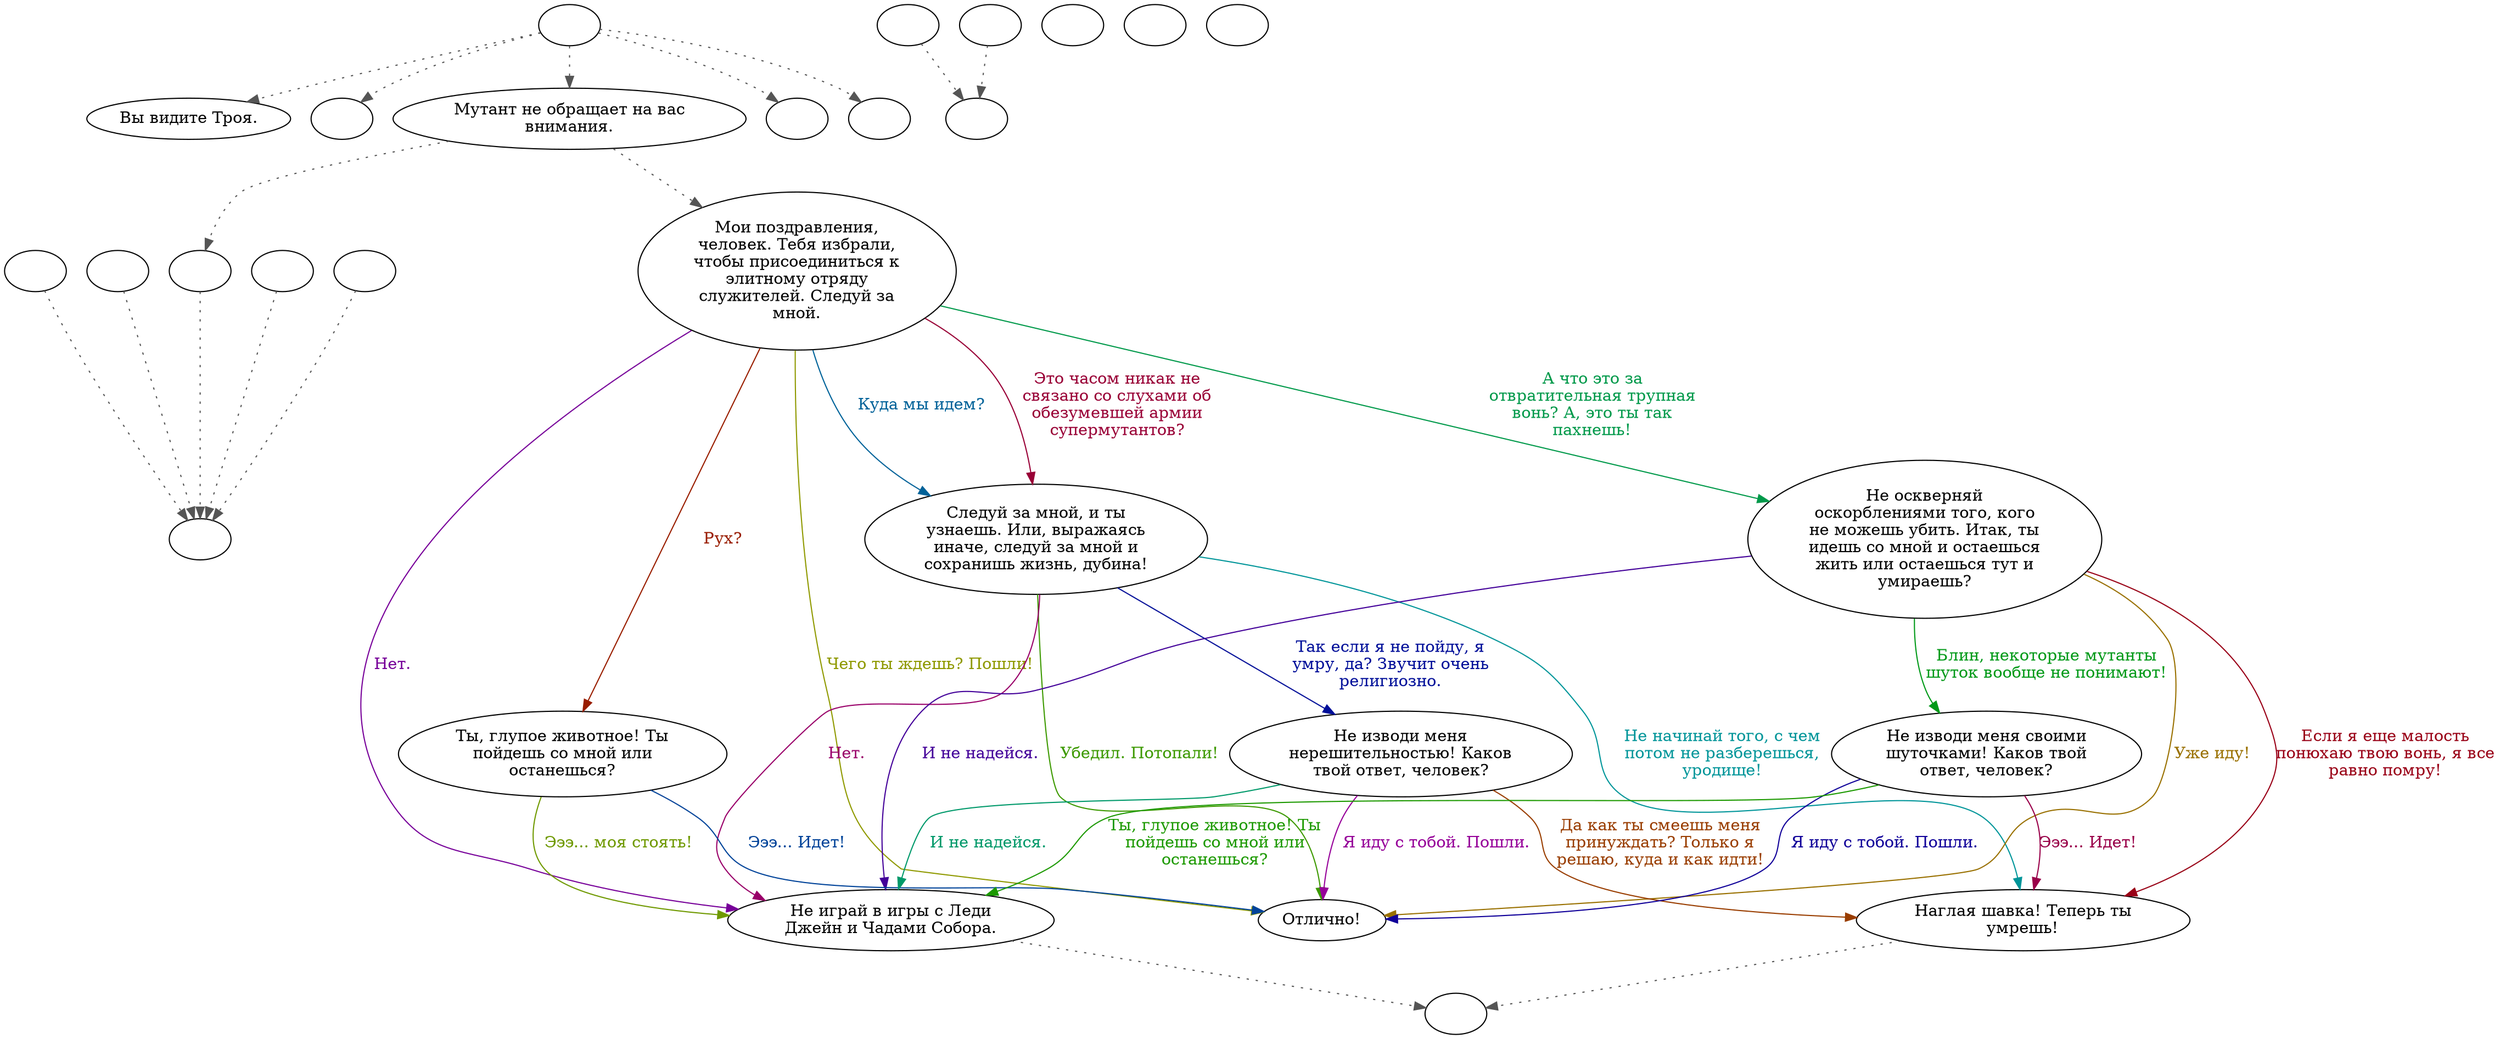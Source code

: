 digraph troy {
  "start" [style=filled       fillcolor="#FFFFFF"       color="#000000"]
  "start" -> "look_at_p_proc" [style=dotted color="#555555"]
  "start" -> "pickup_p_proc" [style=dotted color="#555555"]
  "start" -> "talk_p_proc" [style=dotted color="#555555"]
  "start" -> "critter_p_proc" [style=dotted color="#555555"]
  "start" -> "destroy_p_proc" [style=dotted color="#555555"]
  "start" [label=""]
  "combat" [style=filled       fillcolor="#FFFFFF"       color="#000000"]
  "combat" [label=""]
  "critter_p_proc" [style=filled       fillcolor="#FFFFFF"       color="#000000"]
  "critter_p_proc" [label=""]
  "pickup_p_proc" [style=filled       fillcolor="#FFFFFF"       color="#000000"]
  "pickup_p_proc" [label=""]
  "talk_p_proc" [style=filled       fillcolor="#FFFFFF"       color="#000000"]
  "talk_p_proc" -> "get_reaction" [style=dotted color="#555555"]
  "talk_p_proc" -> "Troy00" [style=dotted color="#555555"]
  "talk_p_proc" [label="Мутант не обращает на вас\nвнимания."]
  "destroy_p_proc" [style=filled       fillcolor="#FFFFFF"       color="#000000"]
  "destroy_p_proc" [label=""]
  "look_at_p_proc" [style=filled       fillcolor="#FFFFFF"       color="#000000"]
  "look_at_p_proc" [label="Вы видите Троя."]
  "Troy00" [style=filled       fillcolor="#FFFFFF"       color="#000000"]
  "Troy00" [label="Мои поздравления,\nчеловек. Тебя избрали,\nчтобы присоединиться к\nэлитному отряду\nслужителей. Следуй за\nмной."]
  "Troy00" -> "Troy01" [label="Это часом никак не\nсвязано со слухами об\nобезумевшей армии\nсупермутантов?" color="#990036" fontcolor="#990036"]
  "Troy00" -> "Troy01" [label="Куда мы идем?" color="#006299" fontcolor="#006299"]
  "Troy00" -> "Troy02" [label="Чего ты ждешь? Пошли!" color="#8F9900" fontcolor="#8F9900"]
  "Troy00" -> "Troy03" [label="Нет." color="#770099" fontcolor="#770099"]
  "Troy00" -> "Troy04" [label="А что это за\nотвратительная трупная\nвонь? А, это ты так\nпахнешь!" color="#00994A" fontcolor="#00994A"]
  "Troy00" -> "Troy05" [label="Рух?" color="#991D00" fontcolor="#991D00"]
  "Troy01" [style=filled       fillcolor="#FFFFFF"       color="#000000"]
  "Troy01" [label="Следуй за мной, и ты\nузнаешь. Или, выражаясь\nиначе, следуй за мной и\nсохранишь жизнь, дубина!"]
  "Troy01" -> "Troy06" [label="Так если я не пойду, я\nумру, да? Звучит очень\nрелигиозно." color="#000F99" fontcolor="#000F99"]
  "Troy01" -> "Troy02" [label="Убедил. Потопали!" color="#3C9900" fontcolor="#3C9900"]
  "Troy01" -> "Troy03" [label="Нет." color="#990069" fontcolor="#990069"]
  "Troy01" -> "Troy07" [label="Не начинай того, с чем\nпотом не разберешься,\nуродище!" color="#009599" fontcolor="#009599"]
  "Troy02" [style=filled       fillcolor="#FFFFFF"       color="#000000"]
  "Troy02" [label="Отлично!"]
  "Troy03" [style=filled       fillcolor="#FFFFFF"       color="#000000"]
  "Troy03" -> "combat" [style=dotted color="#555555"]
  "Troy03" [label="Не играй в игры с Леди\nДжейн и Чадами Собора."]
  "Troy04" [style=filled       fillcolor="#FFFFFF"       color="#000000"]
  "Troy04" [label="Не оскверняй\nоскорблениями того, кого\nне можешь убить. Итак, ты\nидешь со мной и остаешься\nжить или остаешься тут и\nумираешь?"]
  "Troy04" -> "Troy02" [label="Уже иду!" color="#997000" fontcolor="#997000"]
  "Troy04" -> "Troy03" [label="И не надейся." color="#430099" fontcolor="#430099"]
  "Troy04" -> "Troy08" [label="Блин, некоторые мутанты\nшуток вообще не понимают!" color="#009917" fontcolor="#009917"]
  "Troy04" -> "Troy07" [label="Если я еще малость\nпонюхаю твою вонь, я все\nравно помру!" color="#990016" fontcolor="#990016"]
  "Troy05" [style=filled       fillcolor="#FFFFFF"       color="#000000"]
  "Troy05" [label="Ты, глупое животное! Ты\nпойдешь со мной или\nостанешься?"]
  "Troy05" -> "Troy02" [label="Эээ... Идет!" color="#004399" fontcolor="#004399"]
  "Troy05" -> "Troy03" [label="Эээ... моя стоять!" color="#6F9900" fontcolor="#6F9900"]
  "Troy06" [style=filled       fillcolor="#FFFFFF"       color="#000000"]
  "Troy06" [label="Не изводи меня\nнерешительностью! Каков\nтвой ответ, человек?"]
  "Troy06" -> "Troy02" [label="Я иду с тобой. Пошли." color="#960099" fontcolor="#960099"]
  "Troy06" -> "Troy03" [label="И не надейся." color="#00996A" fontcolor="#00996A"]
  "Troy06" -> "Troy07" [label="Да как ты смеешь меня\nпринуждать? Только я\nрешаю, куда и как идти!" color="#993D00" fontcolor="#993D00"]
  "Troy07" [style=filled       fillcolor="#FFFFFF"       color="#000000"]
  "Troy07" -> "combat" [style=dotted color="#555555"]
  "Troy07" [label="Наглая шавка! Теперь ты\nумрешь!"]
  "Troy08" [style=filled       fillcolor="#FFFFFF"       color="#000000"]
  "Troy08" [label="Не изводи меня своими\nшуточками! Каков твой\nответ, человек?"]
  "Troy08" -> "Troy02" [label="Я иду с тобой. Пошли." color="#100099" fontcolor="#100099"]
  "Troy08" -> "Troy03" [label="Ты, глупое животное! Ты\nпойдешь со мной или\nостанешься?" color="#1C9900" fontcolor="#1C9900"]
  "Troy08" -> "Troy07" [label="Эээ... Идет!" color="#990049" fontcolor="#990049"]
  "get_reaction" [style=filled       fillcolor="#FFFFFF"       color="#000000"]
  "get_reaction" -> "ReactToLevel" [style=dotted color="#555555"]
  "get_reaction" [label=""]
  "ReactToLevel" [style=filled       fillcolor="#FFFFFF"       color="#000000"]
  "ReactToLevel" [label=""]
  "LevelToReact" [style=filled       fillcolor="#FFFFFF"       color="#000000"]
  "LevelToReact" [label=""]
  "UpReact" [style=filled       fillcolor="#FFFFFF"       color="#000000"]
  "UpReact" -> "ReactToLevel" [style=dotted color="#555555"]
  "UpReact" [label=""]
  "DownReact" [style=filled       fillcolor="#FFFFFF"       color="#000000"]
  "DownReact" -> "ReactToLevel" [style=dotted color="#555555"]
  "DownReact" [label=""]
  "BottomReact" [style=filled       fillcolor="#FFFFFF"       color="#000000"]
  "BottomReact" [label=""]
  "TopReact" [style=filled       fillcolor="#FFFFFF"       color="#000000"]
  "TopReact" [label=""]
  "BigUpReact" [style=filled       fillcolor="#FFFFFF"       color="#000000"]
  "BigUpReact" -> "ReactToLevel" [style=dotted color="#555555"]
  "BigUpReact" [label=""]
  "BigDownReact" [style=filled       fillcolor="#FFFFFF"       color="#000000"]
  "BigDownReact" -> "ReactToLevel" [style=dotted color="#555555"]
  "BigDownReact" [label=""]
  "UpReactLevel" [style=filled       fillcolor="#FFFFFF"       color="#000000"]
  "UpReactLevel" -> "LevelToReact" [style=dotted color="#555555"]
  "UpReactLevel" [label=""]
  "DownReactLevel" [style=filled       fillcolor="#FFFFFF"       color="#000000"]
  "DownReactLevel" -> "LevelToReact" [style=dotted color="#555555"]
  "DownReactLevel" [label=""]
  "Goodbyes" [style=filled       fillcolor="#FFFFFF"       color="#000000"]
  "Goodbyes" [label=""]
}